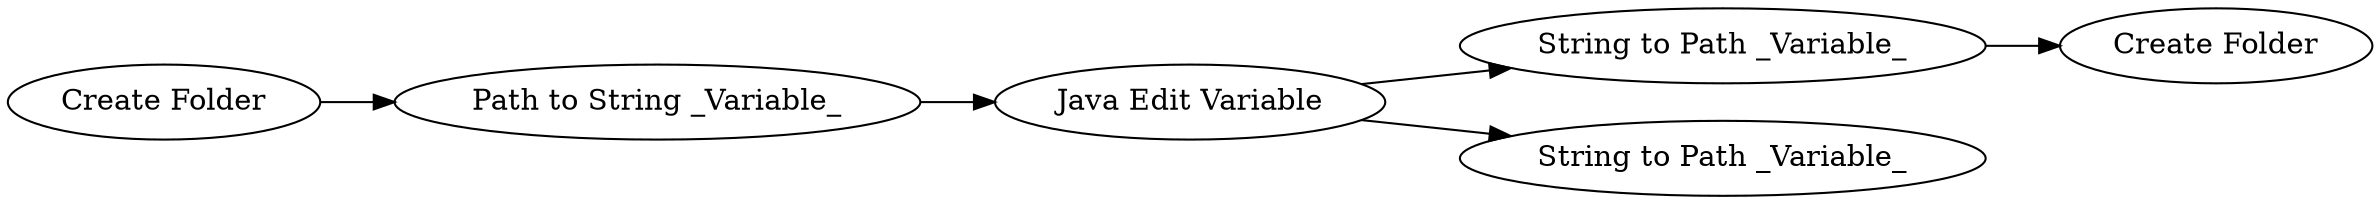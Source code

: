 digraph {
	4 -> 2
	3 -> 4
	5 -> 6
	2 -> 5
	2 -> 11
	5 [label="String to Path _Variable_"]
	11 [label="String to Path _Variable_"]
	4 [label="Path to String _Variable_"]
	6 [label="Create Folder"]
	3 [label="Create Folder"]
	2 [label="Java Edit Variable"]
	rankdir=LR
}
